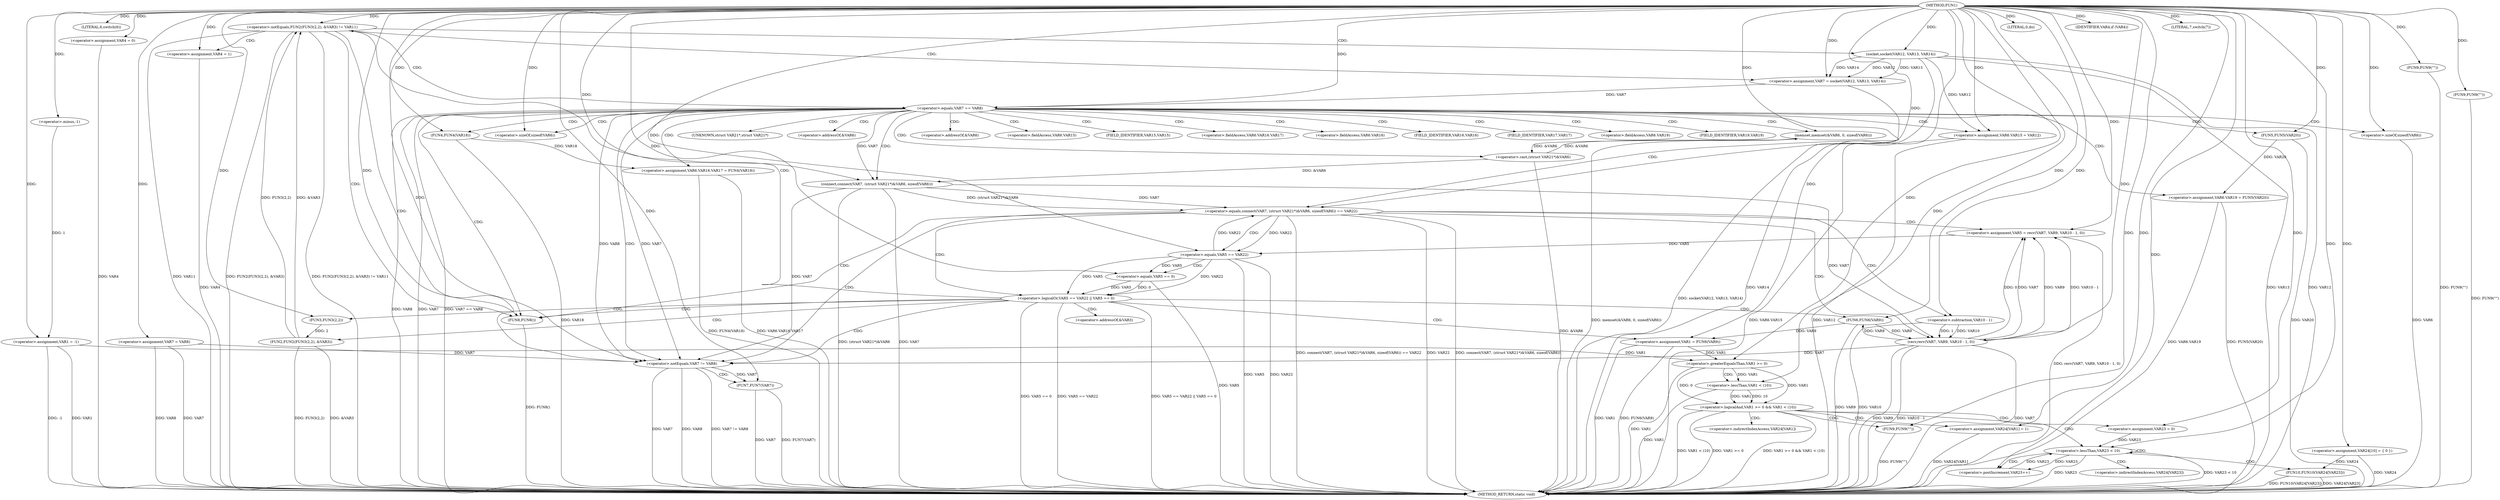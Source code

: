 digraph FUN1 {  
"1000100" [label = "(METHOD,FUN1)" ]
"1000276" [label = "(METHOD_RETURN,static void)" ]
"1000103" [label = "(<operator>.assignment,VAR1 = -1)" ]
"1000105" [label = "(<operator>.minus,-1)" ]
"1000108" [label = "(LITERAL,6,switch(6))" ]
"1000114" [label = "(<operator>.assignment,VAR4 = 0)" ]
"1000120" [label = "(<operator>.assignment,VAR7 = VAR8)" ]
"1000127" [label = "(<operator>.notEquals,FUN2(FUN3(2,2), &VAR3) != VAR11)" ]
"1000128" [label = "(FUN2,FUN2(FUN3(2,2), &VAR3))" ]
"1000129" [label = "(FUN3,FUN3(2,2))" ]
"1000137" [label = "(<operator>.assignment,VAR4 = 1)" ]
"1000140" [label = "(<operator>.assignment,VAR7 = socket(VAR12, VAR13, VAR14))" ]
"1000142" [label = "(socket,socket(VAR12, VAR13, VAR14))" ]
"1000147" [label = "(<operator>.equals,VAR7 == VAR8)" ]
"1000152" [label = "(memset,memset(&VAR6, 0, sizeof(VAR6)))" ]
"1000156" [label = "(<operator>.sizeOf,sizeof(VAR6))" ]
"1000158" [label = "(<operator>.assignment,VAR6.VAR15 = VAR12)" ]
"1000163" [label = "(<operator>.assignment,VAR6.VAR16.VAR17 = FUN4(VAR18))" ]
"1000169" [label = "(FUN4,FUN4(VAR18))" ]
"1000171" [label = "(<operator>.assignment,VAR6.VAR19 = FUN5(VAR20))" ]
"1000175" [label = "(FUN5,FUN5(VAR20))" ]
"1000178" [label = "(<operator>.equals,connect(VAR7, (struct VAR21*)&VAR6, sizeof(VAR6)) == VAR22)" ]
"1000179" [label = "(connect,connect(VAR7, (struct VAR21*)&VAR6, sizeof(VAR6)))" ]
"1000181" [label = "(<operator>.cast,(struct VAR21*)&VAR6)" ]
"1000185" [label = "(<operator>.sizeOf,sizeof(VAR6))" ]
"1000190" [label = "(<operator>.assignment,VAR5 = recv(VAR7, VAR9, VAR10 - 1, 0))" ]
"1000192" [label = "(recv,recv(VAR7, VAR9, VAR10 - 1, 0))" ]
"1000195" [label = "(<operator>.subtraction,VAR10 - 1)" ]
"1000200" [label = "(<operator>.logicalOr,VAR5 == VAR22 || VAR5 == 0)" ]
"1000201" [label = "(<operator>.equals,VAR5 == VAR22)" ]
"1000204" [label = "(<operator>.equals,VAR5 == 0)" ]
"1000209" [label = "(<operator>.assignment,VAR1 = FUN6(VAR9))" ]
"1000211" [label = "(FUN6,FUN6(VAR9))" ]
"1000213" [label = "(LITERAL,0,do)" ]
"1000215" [label = "(<operator>.notEquals,VAR7 != VAR8)" ]
"1000219" [label = "(FUN7,FUN7(VAR7))" ]
"1000222" [label = "(IDENTIFIER,VAR4,if (VAR4))" ]
"1000224" [label = "(FUN8,FUN8())" ]
"1000227" [label = "(FUN9,FUN9(\"\"))" ]
"1000231" [label = "(LITERAL,7,switch(7))" ]
"1000237" [label = "(<operator>.assignment,VAR24[10] = { 0 })" ]
"1000240" [label = "(<operator>.logicalAnd,VAR1 >= 0 && VAR1 < (10))" ]
"1000241" [label = "(<operator>.greaterEqualsThan,VAR1 >= 0)" ]
"1000244" [label = "(<operator>.lessThan,VAR1 < (10))" ]
"1000248" [label = "(<operator>.assignment,VAR24[VAR1] = 1)" ]
"1000254" [label = "(<operator>.assignment,VAR23 = 0)" ]
"1000257" [label = "(<operator>.lessThan,VAR23 < 10)" ]
"1000260" [label = "(<operator>.postIncrement,VAR23++)" ]
"1000263" [label = "(FUN10,FUN10(VAR24[VAR23]))" ]
"1000269" [label = "(FUN9,FUN9(\"\"))" ]
"1000273" [label = "(FUN9,FUN9(\"\"))" ]
"1000132" [label = "(<operator>.addressOf,&VAR3)" ]
"1000153" [label = "(<operator>.addressOf,&VAR6)" ]
"1000159" [label = "(<operator>.fieldAccess,VAR6.VAR15)" ]
"1000161" [label = "(FIELD_IDENTIFIER,VAR15,VAR15)" ]
"1000164" [label = "(<operator>.fieldAccess,VAR6.VAR16.VAR17)" ]
"1000165" [label = "(<operator>.fieldAccess,VAR6.VAR16)" ]
"1000167" [label = "(FIELD_IDENTIFIER,VAR16,VAR16)" ]
"1000168" [label = "(FIELD_IDENTIFIER,VAR17,VAR17)" ]
"1000172" [label = "(<operator>.fieldAccess,VAR6.VAR19)" ]
"1000174" [label = "(FIELD_IDENTIFIER,VAR19,VAR19)" ]
"1000182" [label = "(UNKNOWN,struct VAR21*,struct VAR21*)" ]
"1000183" [label = "(<operator>.addressOf,&VAR6)" ]
"1000249" [label = "(<operator>.indirectIndexAccess,VAR24[VAR1])" ]
"1000264" [label = "(<operator>.indirectIndexAccess,VAR24[VAR23])" ]
  "1000209" -> "1000276"  [ label = "DDG: VAR1"] 
  "1000128" -> "1000276"  [ label = "DDG: &VAR3"] 
  "1000179" -> "1000276"  [ label = "DDG: (struct VAR21*)&VAR6"] 
  "1000127" -> "1000276"  [ label = "DDG: FUN2(FUN3(2,2), &VAR3) != VAR11"] 
  "1000211" -> "1000276"  [ label = "DDG: VAR9"] 
  "1000273" -> "1000276"  [ label = "DDG: FUN9(\"\")"] 
  "1000178" -> "1000276"  [ label = "DDG: connect(VAR7, (struct VAR21*)&VAR6, sizeof(VAR6)) == VAR22"] 
  "1000158" -> "1000276"  [ label = "DDG: VAR6.VAR15"] 
  "1000163" -> "1000276"  [ label = "DDG: VAR6.VAR16.VAR17"] 
  "1000185" -> "1000276"  [ label = "DDG: VAR6"] 
  "1000171" -> "1000276"  [ label = "DDG: VAR6.VAR19"] 
  "1000178" -> "1000276"  [ label = "DDG: VAR22"] 
  "1000140" -> "1000276"  [ label = "DDG: socket(VAR12, VAR13, VAR14)"] 
  "1000192" -> "1000276"  [ label = "DDG: VAR9"] 
  "1000200" -> "1000276"  [ label = "DDG: VAR5 == VAR22"] 
  "1000227" -> "1000276"  [ label = "DDG: FUN9(\"\")"] 
  "1000163" -> "1000276"  [ label = "DDG: FUN4(VAR18)"] 
  "1000200" -> "1000276"  [ label = "DDG: VAR5 == VAR22 || VAR5 == 0"] 
  "1000215" -> "1000276"  [ label = "DDG: VAR7"] 
  "1000178" -> "1000276"  [ label = "DDG: connect(VAR7, (struct VAR21*)&VAR6, sizeof(VAR6))"] 
  "1000103" -> "1000276"  [ label = "DDG: VAR1"] 
  "1000103" -> "1000276"  [ label = "DDG: -1"] 
  "1000219" -> "1000276"  [ label = "DDG: FUN7(VAR7)"] 
  "1000240" -> "1000276"  [ label = "DDG: VAR1 >= 0 && VAR1 < (10)"] 
  "1000215" -> "1000276"  [ label = "DDG: VAR8"] 
  "1000237" -> "1000276"  [ label = "DDG: VAR24"] 
  "1000269" -> "1000276"  [ label = "DDG: FUN9(\"\")"] 
  "1000192" -> "1000276"  [ label = "DDG: VAR10 - 1"] 
  "1000152" -> "1000276"  [ label = "DDG: memset(&VAR6, 0, sizeof(VAR6))"] 
  "1000128" -> "1000276"  [ label = "DDG: FUN3(2,2)"] 
  "1000142" -> "1000276"  [ label = "DDG: VAR13"] 
  "1000127" -> "1000276"  [ label = "DDG: VAR11"] 
  "1000114" -> "1000276"  [ label = "DDG: VAR4"] 
  "1000120" -> "1000276"  [ label = "DDG: VAR7"] 
  "1000263" -> "1000276"  [ label = "DDG: FUN10(VAR24[VAR23])"] 
  "1000179" -> "1000276"  [ label = "DDG: VAR7"] 
  "1000263" -> "1000276"  [ label = "DDG: VAR24[VAR23]"] 
  "1000201" -> "1000276"  [ label = "DDG: VAR22"] 
  "1000147" -> "1000276"  [ label = "DDG: VAR8"] 
  "1000257" -> "1000276"  [ label = "DDG: VAR23"] 
  "1000147" -> "1000276"  [ label = "DDG: VAR7"] 
  "1000175" -> "1000276"  [ label = "DDG: VAR20"] 
  "1000192" -> "1000276"  [ label = "DDG: VAR7"] 
  "1000209" -> "1000276"  [ label = "DDG: FUN6(VAR9)"] 
  "1000142" -> "1000276"  [ label = "DDG: VAR12"] 
  "1000120" -> "1000276"  [ label = "DDG: VAR8"] 
  "1000241" -> "1000276"  [ label = "DDG: VAR1"] 
  "1000142" -> "1000276"  [ label = "DDG: VAR14"] 
  "1000219" -> "1000276"  [ label = "DDG: VAR7"] 
  "1000215" -> "1000276"  [ label = "DDG: VAR7 != VAR8"] 
  "1000240" -> "1000276"  [ label = "DDG: VAR1 < (10)"] 
  "1000169" -> "1000276"  [ label = "DDG: VAR18"] 
  "1000257" -> "1000276"  [ label = "DDG: VAR23 < 10"] 
  "1000127" -> "1000276"  [ label = "DDG: FUN2(FUN3(2,2), &VAR3)"] 
  "1000137" -> "1000276"  [ label = "DDG: VAR4"] 
  "1000204" -> "1000276"  [ label = "DDG: VAR5"] 
  "1000244" -> "1000276"  [ label = "DDG: VAR1"] 
  "1000195" -> "1000276"  [ label = "DDG: VAR10"] 
  "1000158" -> "1000276"  [ label = "DDG: VAR12"] 
  "1000240" -> "1000276"  [ label = "DDG: VAR1 >= 0"] 
  "1000147" -> "1000276"  [ label = "DDG: VAR7 == VAR8"] 
  "1000181" -> "1000276"  [ label = "DDG: &VAR6"] 
  "1000190" -> "1000276"  [ label = "DDG: recv(VAR7, VAR9, VAR10 - 1, 0)"] 
  "1000171" -> "1000276"  [ label = "DDG: FUN5(VAR20)"] 
  "1000248" -> "1000276"  [ label = "DDG: VAR24[VAR1]"] 
  "1000224" -> "1000276"  [ label = "DDG: FUN8()"] 
  "1000201" -> "1000276"  [ label = "DDG: VAR5"] 
  "1000200" -> "1000276"  [ label = "DDG: VAR5 == 0"] 
  "1000105" -> "1000103"  [ label = "DDG: 1"] 
  "1000100" -> "1000103"  [ label = "DDG: "] 
  "1000100" -> "1000105"  [ label = "DDG: "] 
  "1000100" -> "1000108"  [ label = "DDG: "] 
  "1000100" -> "1000114"  [ label = "DDG: "] 
  "1000100" -> "1000120"  [ label = "DDG: "] 
  "1000128" -> "1000127"  [ label = "DDG: FUN3(2,2)"] 
  "1000128" -> "1000127"  [ label = "DDG: &VAR3"] 
  "1000129" -> "1000128"  [ label = "DDG: 2"] 
  "1000100" -> "1000129"  [ label = "DDG: "] 
  "1000100" -> "1000127"  [ label = "DDG: "] 
  "1000100" -> "1000137"  [ label = "DDG: "] 
  "1000142" -> "1000140"  [ label = "DDG: VAR12"] 
  "1000142" -> "1000140"  [ label = "DDG: VAR13"] 
  "1000142" -> "1000140"  [ label = "DDG: VAR14"] 
  "1000100" -> "1000140"  [ label = "DDG: "] 
  "1000100" -> "1000142"  [ label = "DDG: "] 
  "1000140" -> "1000147"  [ label = "DDG: VAR7"] 
  "1000100" -> "1000147"  [ label = "DDG: "] 
  "1000181" -> "1000152"  [ label = "DDG: &VAR6"] 
  "1000100" -> "1000152"  [ label = "DDG: "] 
  "1000100" -> "1000156"  [ label = "DDG: "] 
  "1000142" -> "1000158"  [ label = "DDG: VAR12"] 
  "1000100" -> "1000158"  [ label = "DDG: "] 
  "1000169" -> "1000163"  [ label = "DDG: VAR18"] 
  "1000100" -> "1000169"  [ label = "DDG: "] 
  "1000175" -> "1000171"  [ label = "DDG: VAR20"] 
  "1000100" -> "1000175"  [ label = "DDG: "] 
  "1000179" -> "1000178"  [ label = "DDG: VAR7"] 
  "1000179" -> "1000178"  [ label = "DDG: (struct VAR21*)&VAR6"] 
  "1000147" -> "1000179"  [ label = "DDG: VAR7"] 
  "1000100" -> "1000179"  [ label = "DDG: "] 
  "1000181" -> "1000179"  [ label = "DDG: &VAR6"] 
  "1000152" -> "1000181"  [ label = "DDG: &VAR6"] 
  "1000100" -> "1000185"  [ label = "DDG: "] 
  "1000201" -> "1000178"  [ label = "DDG: VAR22"] 
  "1000100" -> "1000178"  [ label = "DDG: "] 
  "1000192" -> "1000190"  [ label = "DDG: VAR7"] 
  "1000192" -> "1000190"  [ label = "DDG: VAR9"] 
  "1000192" -> "1000190"  [ label = "DDG: VAR10 - 1"] 
  "1000192" -> "1000190"  [ label = "DDG: 0"] 
  "1000100" -> "1000190"  [ label = "DDG: "] 
  "1000179" -> "1000192"  [ label = "DDG: VAR7"] 
  "1000100" -> "1000192"  [ label = "DDG: "] 
  "1000211" -> "1000192"  [ label = "DDG: VAR9"] 
  "1000195" -> "1000192"  [ label = "DDG: VAR10"] 
  "1000195" -> "1000192"  [ label = "DDG: 1"] 
  "1000100" -> "1000195"  [ label = "DDG: "] 
  "1000201" -> "1000200"  [ label = "DDG: VAR5"] 
  "1000201" -> "1000200"  [ label = "DDG: VAR22"] 
  "1000190" -> "1000201"  [ label = "DDG: VAR5"] 
  "1000100" -> "1000201"  [ label = "DDG: "] 
  "1000178" -> "1000201"  [ label = "DDG: VAR22"] 
  "1000204" -> "1000200"  [ label = "DDG: VAR5"] 
  "1000204" -> "1000200"  [ label = "DDG: 0"] 
  "1000201" -> "1000204"  [ label = "DDG: VAR5"] 
  "1000100" -> "1000204"  [ label = "DDG: "] 
  "1000211" -> "1000209"  [ label = "DDG: VAR9"] 
  "1000100" -> "1000209"  [ label = "DDG: "] 
  "1000192" -> "1000211"  [ label = "DDG: VAR9"] 
  "1000100" -> "1000211"  [ label = "DDG: "] 
  "1000100" -> "1000213"  [ label = "DDG: "] 
  "1000147" -> "1000215"  [ label = "DDG: VAR7"] 
  "1000192" -> "1000215"  [ label = "DDG: VAR7"] 
  "1000120" -> "1000215"  [ label = "DDG: VAR7"] 
  "1000179" -> "1000215"  [ label = "DDG: VAR7"] 
  "1000100" -> "1000215"  [ label = "DDG: "] 
  "1000147" -> "1000215"  [ label = "DDG: VAR8"] 
  "1000215" -> "1000219"  [ label = "DDG: VAR7"] 
  "1000100" -> "1000219"  [ label = "DDG: "] 
  "1000100" -> "1000222"  [ label = "DDG: "] 
  "1000100" -> "1000224"  [ label = "DDG: "] 
  "1000100" -> "1000227"  [ label = "DDG: "] 
  "1000100" -> "1000231"  [ label = "DDG: "] 
  "1000100" -> "1000237"  [ label = "DDG: "] 
  "1000241" -> "1000240"  [ label = "DDG: VAR1"] 
  "1000241" -> "1000240"  [ label = "DDG: 0"] 
  "1000209" -> "1000241"  [ label = "DDG: VAR1"] 
  "1000103" -> "1000241"  [ label = "DDG: VAR1"] 
  "1000100" -> "1000241"  [ label = "DDG: "] 
  "1000244" -> "1000240"  [ label = "DDG: VAR1"] 
  "1000244" -> "1000240"  [ label = "DDG: 10"] 
  "1000241" -> "1000244"  [ label = "DDG: VAR1"] 
  "1000100" -> "1000244"  [ label = "DDG: "] 
  "1000100" -> "1000248"  [ label = "DDG: "] 
  "1000100" -> "1000254"  [ label = "DDG: "] 
  "1000254" -> "1000257"  [ label = "DDG: VAR23"] 
  "1000260" -> "1000257"  [ label = "DDG: VAR23"] 
  "1000100" -> "1000257"  [ label = "DDG: "] 
  "1000257" -> "1000260"  [ label = "DDG: VAR23"] 
  "1000100" -> "1000260"  [ label = "DDG: "] 
  "1000237" -> "1000263"  [ label = "DDG: VAR24"] 
  "1000100" -> "1000269"  [ label = "DDG: "] 
  "1000100" -> "1000273"  [ label = "DDG: "] 
  "1000127" -> "1000142"  [ label = "CDG: "] 
  "1000127" -> "1000137"  [ label = "CDG: "] 
  "1000127" -> "1000147"  [ label = "CDG: "] 
  "1000127" -> "1000140"  [ label = "CDG: "] 
  "1000127" -> "1000215"  [ label = "CDG: "] 
  "1000127" -> "1000224"  [ label = "CDG: "] 
  "1000147" -> "1000164"  [ label = "CDG: "] 
  "1000147" -> "1000174"  [ label = "CDG: "] 
  "1000147" -> "1000156"  [ label = "CDG: "] 
  "1000147" -> "1000161"  [ label = "CDG: "] 
  "1000147" -> "1000182"  [ label = "CDG: "] 
  "1000147" -> "1000183"  [ label = "CDG: "] 
  "1000147" -> "1000165"  [ label = "CDG: "] 
  "1000147" -> "1000167"  [ label = "CDG: "] 
  "1000147" -> "1000175"  [ label = "CDG: "] 
  "1000147" -> "1000179"  [ label = "CDG: "] 
  "1000147" -> "1000185"  [ label = "CDG: "] 
  "1000147" -> "1000153"  [ label = "CDG: "] 
  "1000147" -> "1000152"  [ label = "CDG: "] 
  "1000147" -> "1000172"  [ label = "CDG: "] 
  "1000147" -> "1000169"  [ label = "CDG: "] 
  "1000147" -> "1000163"  [ label = "CDG: "] 
  "1000147" -> "1000168"  [ label = "CDG: "] 
  "1000147" -> "1000178"  [ label = "CDG: "] 
  "1000147" -> "1000159"  [ label = "CDG: "] 
  "1000147" -> "1000158"  [ label = "CDG: "] 
  "1000147" -> "1000171"  [ label = "CDG: "] 
  "1000147" -> "1000181"  [ label = "CDG: "] 
  "1000147" -> "1000215"  [ label = "CDG: "] 
  "1000147" -> "1000224"  [ label = "CDG: "] 
  "1000178" -> "1000200"  [ label = "CDG: "] 
  "1000178" -> "1000190"  [ label = "CDG: "] 
  "1000178" -> "1000201"  [ label = "CDG: "] 
  "1000178" -> "1000192"  [ label = "CDG: "] 
  "1000178" -> "1000195"  [ label = "CDG: "] 
  "1000178" -> "1000215"  [ label = "CDG: "] 
  "1000178" -> "1000224"  [ label = "CDG: "] 
  "1000200" -> "1000211"  [ label = "CDG: "] 
  "1000200" -> "1000209"  [ label = "CDG: "] 
  "1000200" -> "1000215"  [ label = "CDG: "] 
  "1000200" -> "1000224"  [ label = "CDG: "] 
  "1000200" -> "1000127"  [ label = "CDG: "] 
  "1000200" -> "1000128"  [ label = "CDG: "] 
  "1000200" -> "1000132"  [ label = "CDG: "] 
  "1000200" -> "1000129"  [ label = "CDG: "] 
  "1000201" -> "1000204"  [ label = "CDG: "] 
  "1000215" -> "1000219"  [ label = "CDG: "] 
  "1000240" -> "1000269"  [ label = "CDG: "] 
  "1000240" -> "1000254"  [ label = "CDG: "] 
  "1000240" -> "1000248"  [ label = "CDG: "] 
  "1000240" -> "1000249"  [ label = "CDG: "] 
  "1000240" -> "1000257"  [ label = "CDG: "] 
  "1000241" -> "1000244"  [ label = "CDG: "] 
  "1000257" -> "1000260"  [ label = "CDG: "] 
  "1000257" -> "1000263"  [ label = "CDG: "] 
  "1000257" -> "1000257"  [ label = "CDG: "] 
  "1000257" -> "1000264"  [ label = "CDG: "] 
}

